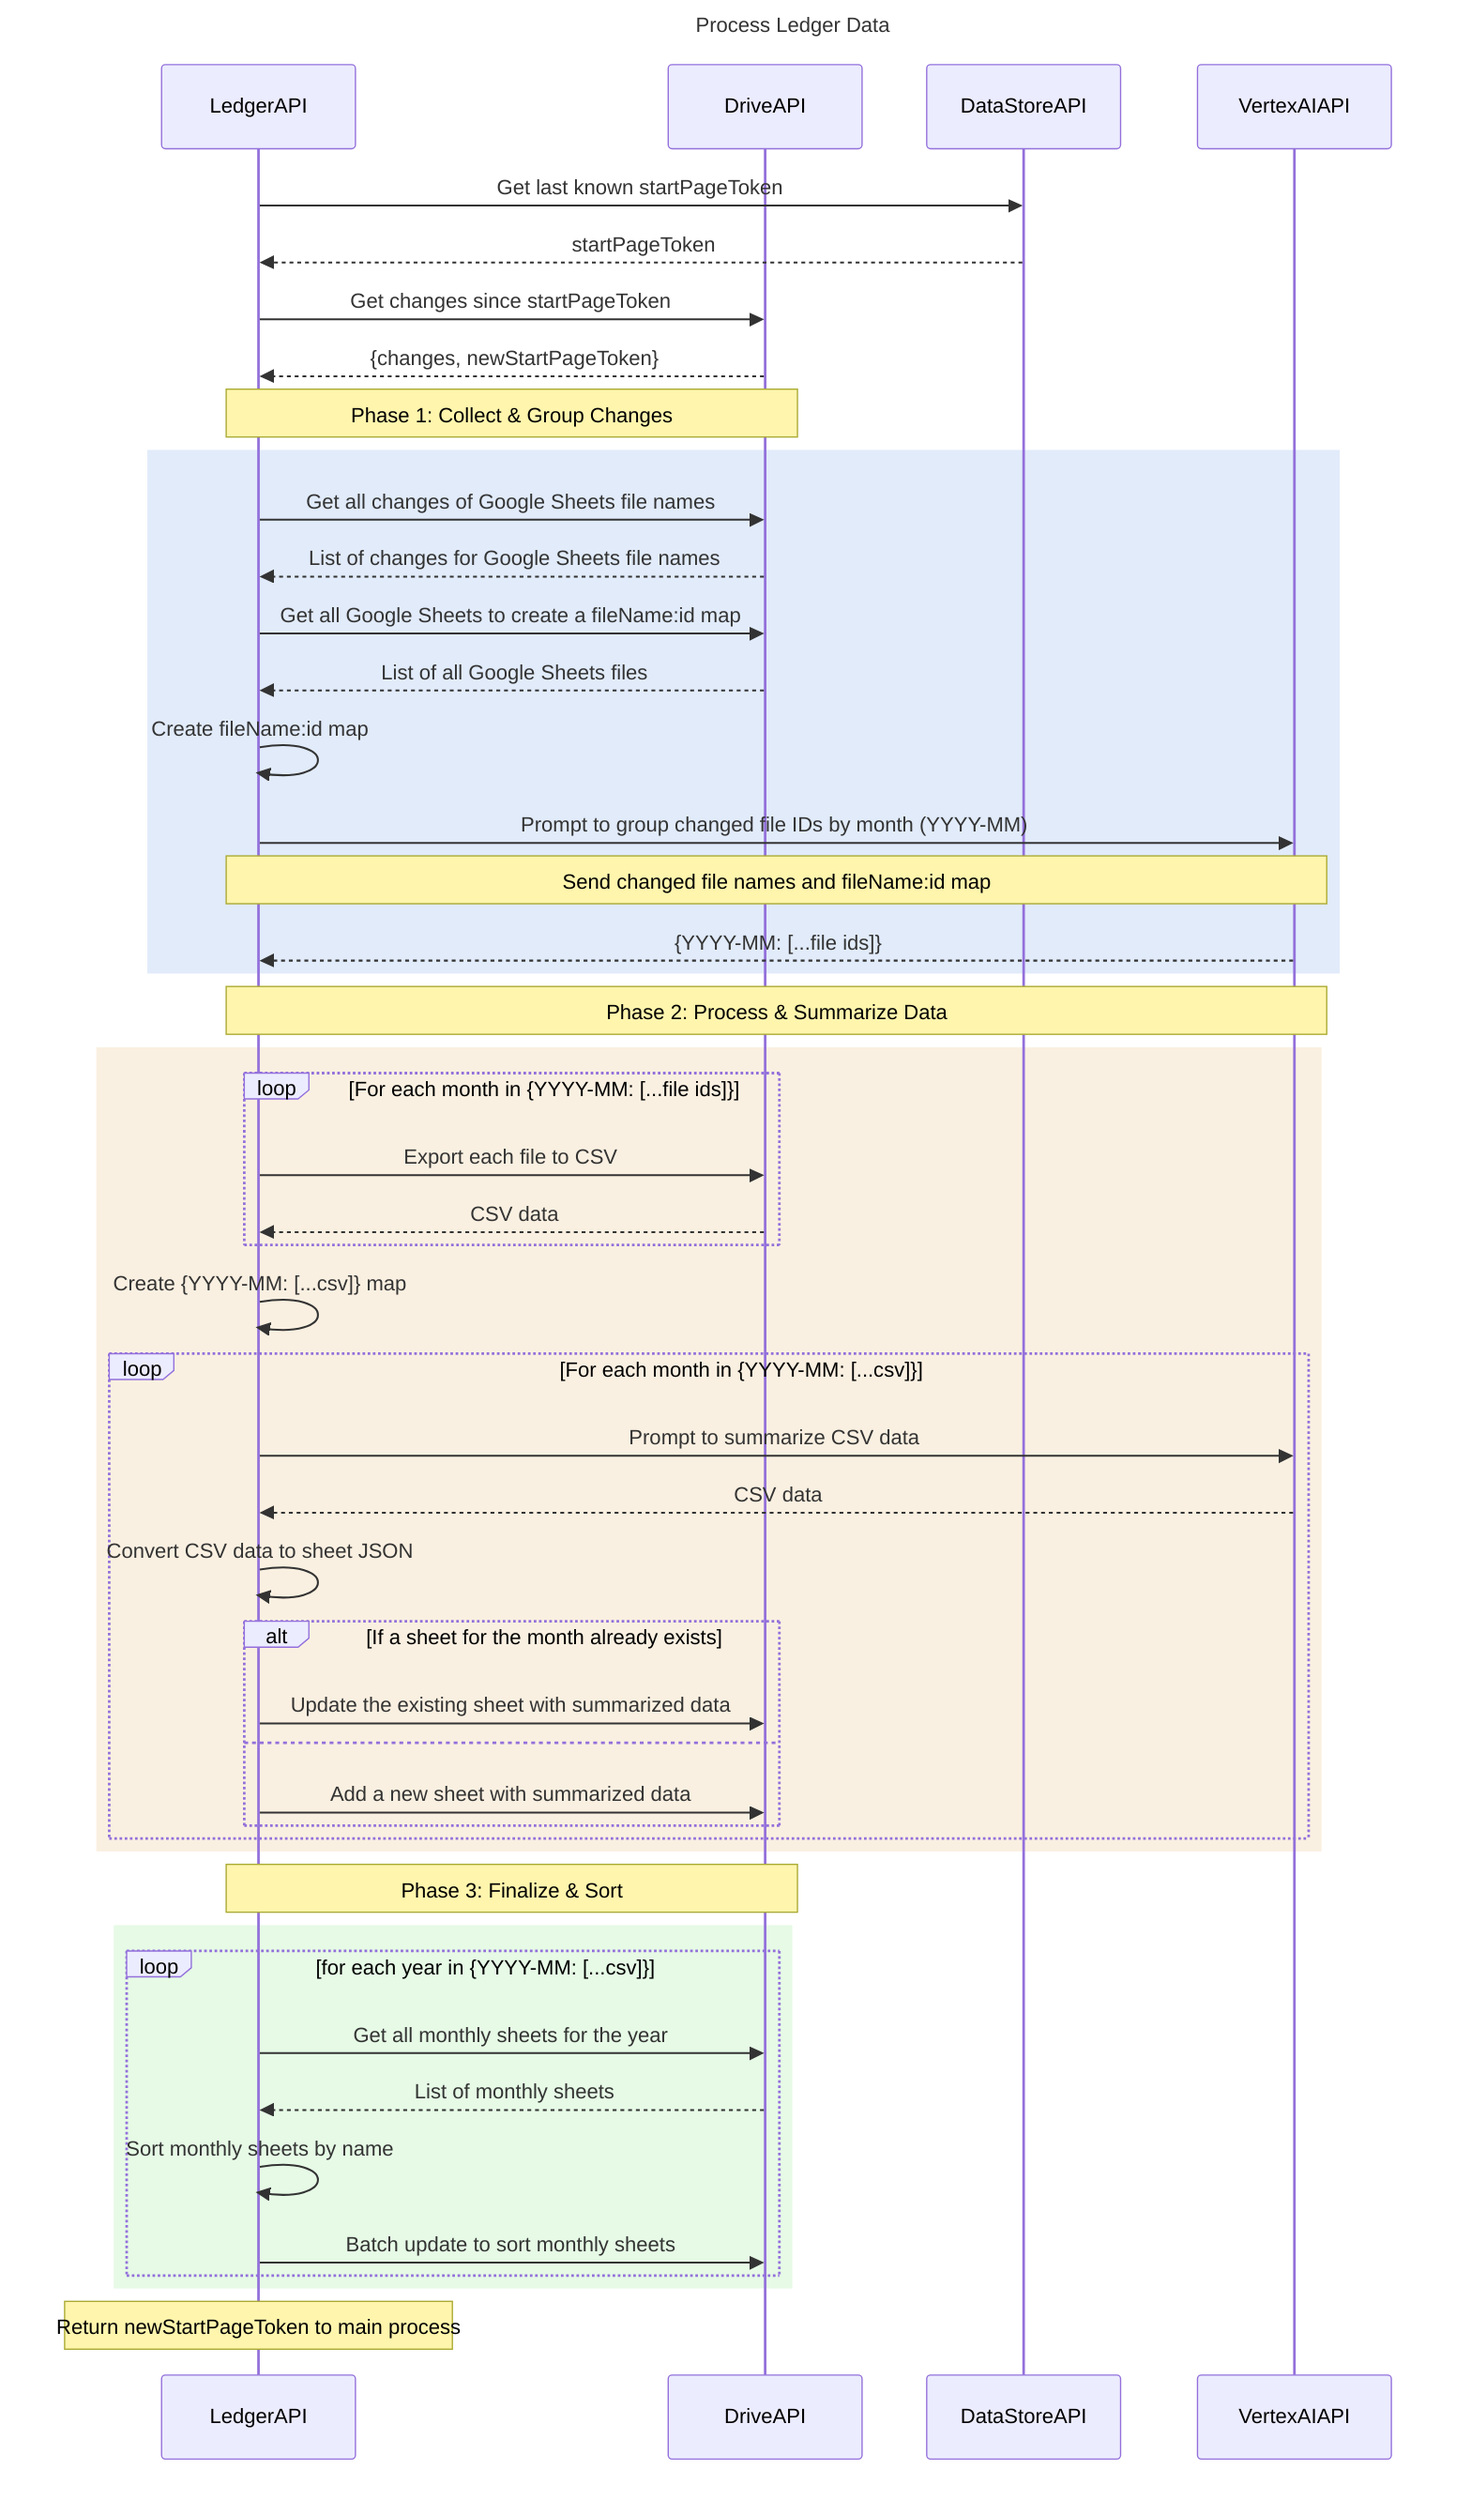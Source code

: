 sequenceDiagram
  title Process Ledger Data

  participant LedgerAPI
  participant DriveAPI
  participant DataStoreAPI
  participant VertexAIAPI

  LedgerAPI ->> DataStoreAPI: Get last known startPageToken
  DataStoreAPI -->> LedgerAPI: startPageToken

  LedgerAPI ->> DriveAPI: Get changes since startPageToken
  DriveAPI -->> LedgerAPI: {changes, newStartPageToken}

  note over LedgerAPI, DriveAPI: Phase 1: Collect & Group Changes
  rect rgb(225, 235, 250)
    LedgerAPI ->> DriveAPI: Get all changes of Google Sheets file names
    DriveAPI -->> LedgerAPI: List of changes for Google Sheets file names

    LedgerAPI ->> DriveAPI: Get all Google Sheets to create a fileName:id map
    DriveAPI -->> LedgerAPI: List of all Google Sheets files
    LedgerAPI ->> LedgerAPI: Create fileName:id map

    LedgerAPI ->> VertexAIAPI: Prompt to group changed file IDs by month (YYYY-MM)
    note over LedgerAPI, VertexAIAPI: Send changed file names and fileName:id map
    VertexAIAPI -->> LedgerAPI: {YYYY-MM: [...file ids]}
  end

  note over LedgerAPI, VertexAIAPI: Phase 2: Process & Summarize Data
  rect rgb(250, 240, 225)
    loop For each month in {YYYY-MM: [...file ids]}
      LedgerAPI ->> DriveAPI: Export each file to CSV
      DriveAPI -->> LedgerAPI: CSV data
    end

    LedgerAPI ->> LedgerAPI: Create {YYYY-MM: [...csv]} map

    loop For each month in {YYYY-MM: [...csv]}
      LedgerAPI ->> VertexAIAPI: Prompt to summarize CSV data
      VertexAIAPI -->> LedgerAPI: CSV data
      LedgerAPI ->> LedgerAPI: Convert CSV data to sheet JSON
      
      alt If a sheet for the month already exists
        LedgerAPI ->> DriveAPI: Update the existing sheet with summarized data
      else
        LedgerAPI ->> DriveAPI: Add a new sheet with summarized data
      end      
    end
  end

  note over LedgerAPI, DriveAPI: Phase 3: Finalize & Sort
  rect rgb(230, 250, 230)
    loop for each year in {YYYY-MM: [...csv]}
      LedgerAPI ->> DriveAPI: Get all monthly sheets for the year
      DriveAPI -->> LedgerAPI: List of monthly sheets
      LedgerAPI ->> LedgerAPI: Sort monthly sheets by name
      LedgerAPI ->> DriveAPI: Batch update to sort monthly sheets
    end
  end

  note over LedgerAPI: Return newStartPageToken to main process